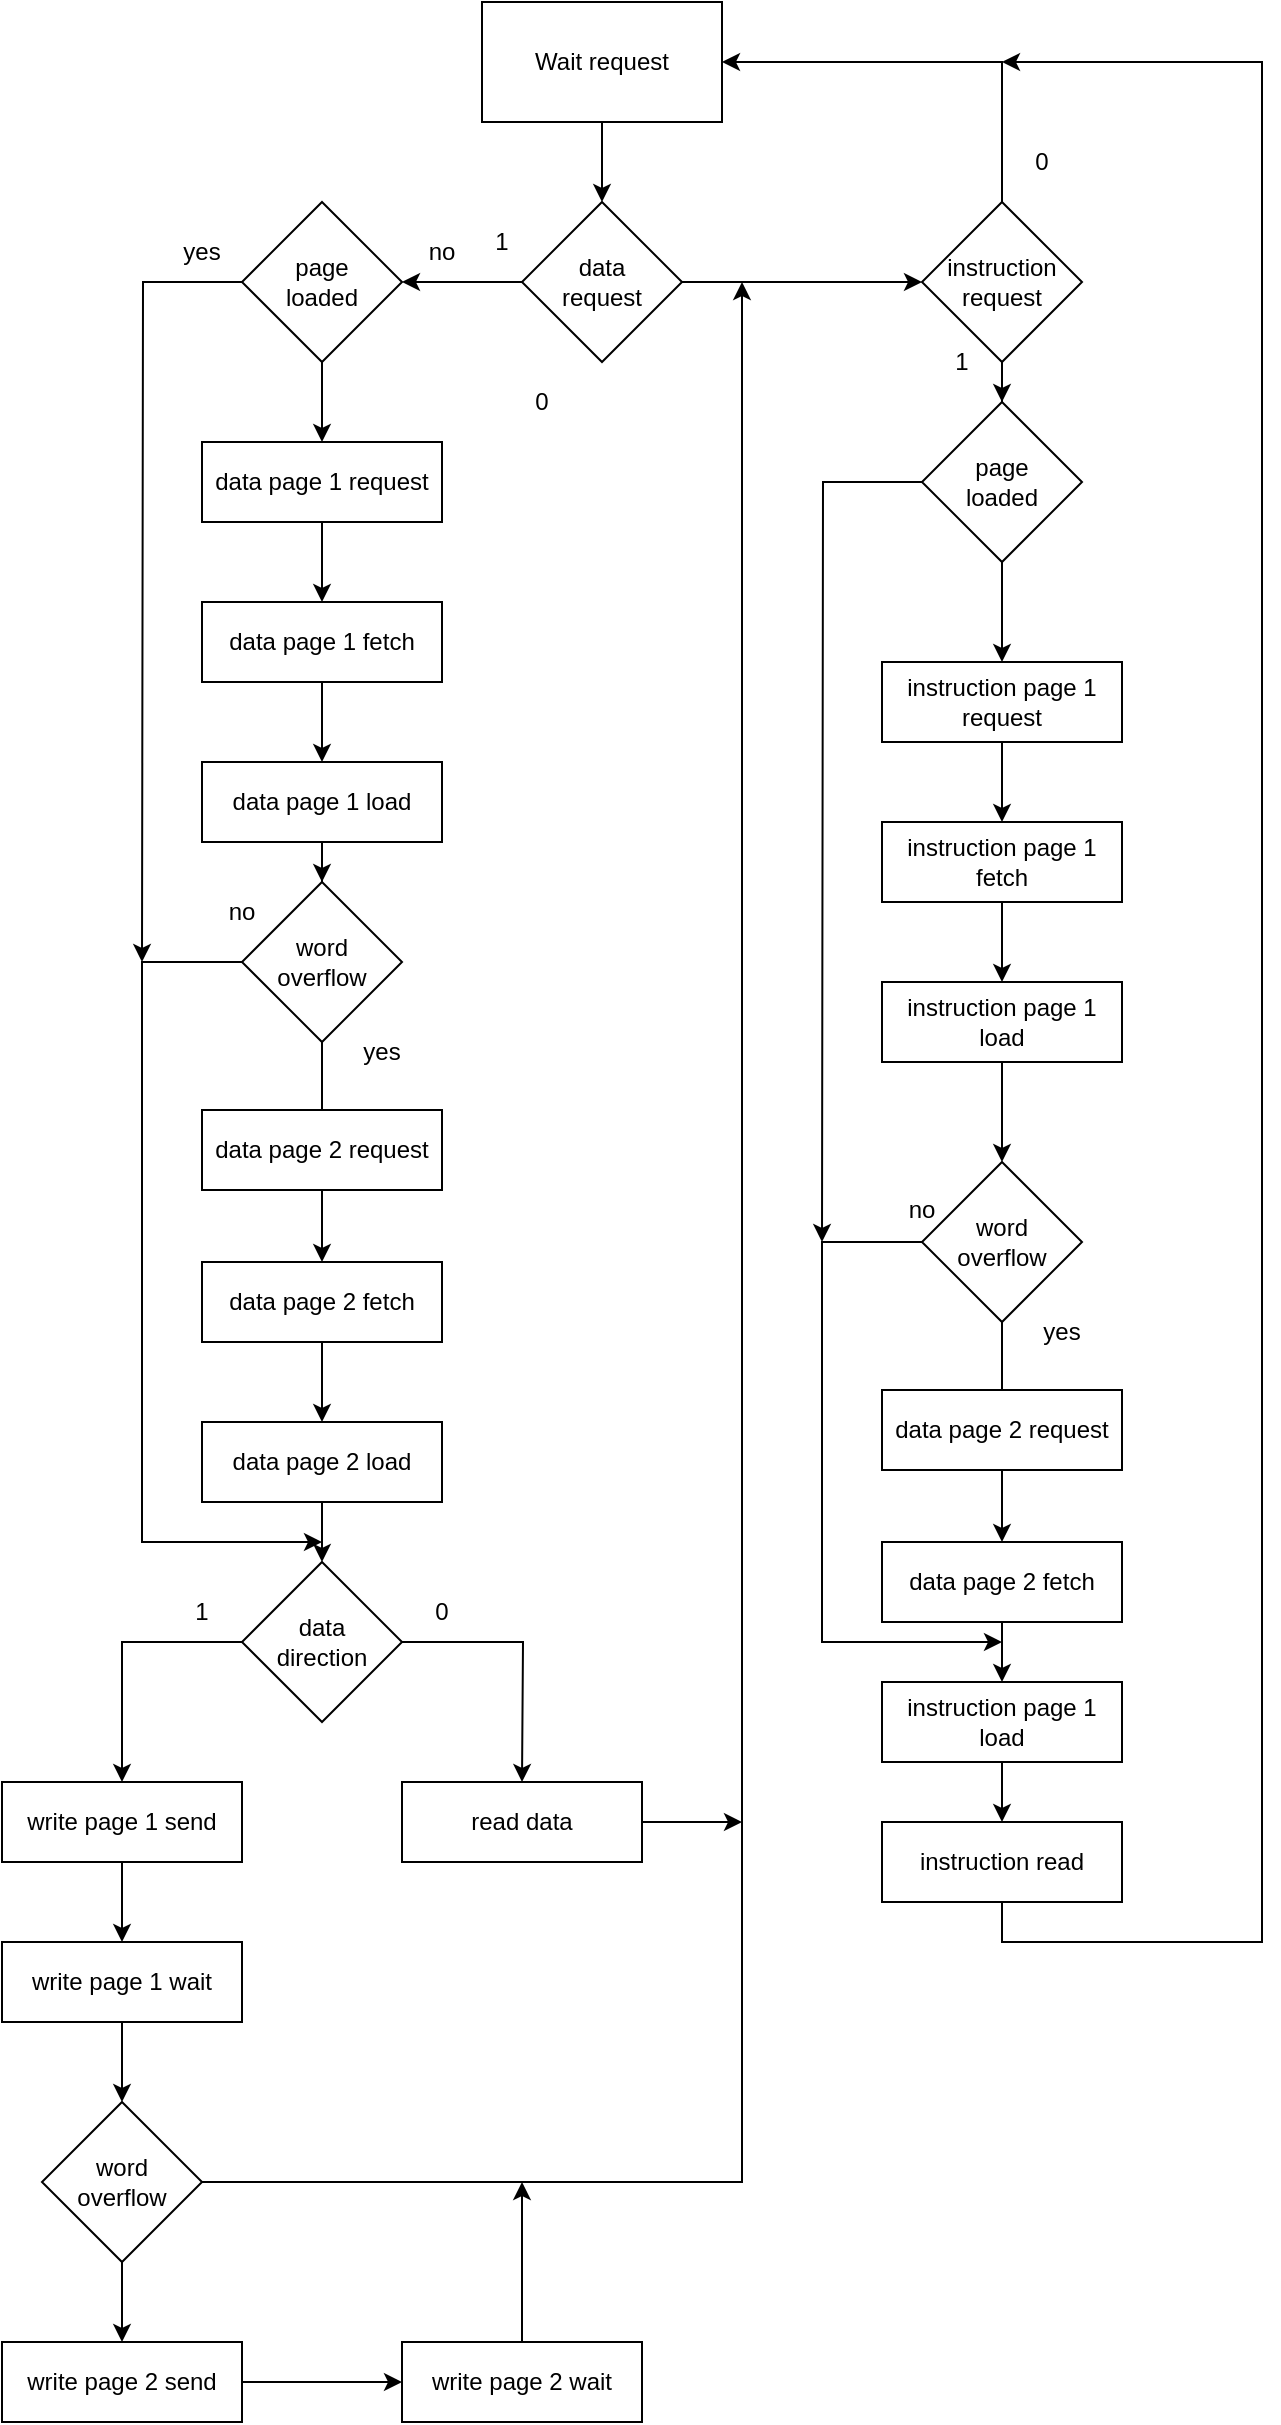 <mxfile version="21.6.1" type="github">
  <diagram name="Pagina-1" id="vHMLkRZ3YX_lc3uv7wbU">
    <mxGraphModel dx="1600" dy="882" grid="1" gridSize="10" guides="1" tooltips="1" connect="1" arrows="1" fold="1" page="1" pageScale="1" pageWidth="827" pageHeight="1169" math="0" shadow="0">
      <root>
        <mxCell id="0" />
        <mxCell id="1" parent="0" />
        <mxCell id="fcbKGA5XvLRlnjNxsgio-3" value="" style="edgeStyle=orthogonalEdgeStyle;rounded=0;orthogonalLoop=1;jettySize=auto;html=1;" parent="1" source="fcbKGA5XvLRlnjNxsgio-1" target="fcbKGA5XvLRlnjNxsgio-2" edge="1">
          <mxGeometry relative="1" as="geometry" />
        </mxCell>
        <mxCell id="fcbKGA5XvLRlnjNxsgio-1" value="Wait request" style="rounded=0;whiteSpace=wrap;html=1;" parent="1" vertex="1">
          <mxGeometry x="350" y="50" width="120" height="60" as="geometry" />
        </mxCell>
        <mxCell id="fcbKGA5XvLRlnjNxsgio-66" style="edgeStyle=orthogonalEdgeStyle;rounded=0;orthogonalLoop=1;jettySize=auto;html=1;" parent="1" source="fcbKGA5XvLRlnjNxsgio-2" edge="1">
          <mxGeometry relative="1" as="geometry">
            <mxPoint x="570" y="190" as="targetPoint" />
            <Array as="points">
              <mxPoint x="500" y="190" />
              <mxPoint x="500" y="190" />
            </Array>
          </mxGeometry>
        </mxCell>
        <mxCell id="MQ085G9uqEY6EdruER8Z-53" style="edgeStyle=orthogonalEdgeStyle;rounded=0;orthogonalLoop=1;jettySize=auto;html=1;entryX=1;entryY=0.5;entryDx=0;entryDy=0;" parent="1" source="fcbKGA5XvLRlnjNxsgio-2" target="MQ085G9uqEY6EdruER8Z-52" edge="1">
          <mxGeometry relative="1" as="geometry" />
        </mxCell>
        <mxCell id="fcbKGA5XvLRlnjNxsgio-2" value="&lt;div&gt;data&lt;/div&gt;&lt;div&gt;request&lt;/div&gt;" style="rhombus;whiteSpace=wrap;html=1;" parent="1" vertex="1">
          <mxGeometry x="370" y="150" width="80" height="80" as="geometry" />
        </mxCell>
        <mxCell id="fcbKGA5XvLRlnjNxsgio-67" style="edgeStyle=orthogonalEdgeStyle;rounded=0;orthogonalLoop=1;jettySize=auto;html=1;" parent="1" source="fcbKGA5XvLRlnjNxsgio-40" target="fcbKGA5XvLRlnjNxsgio-1" edge="1">
          <mxGeometry relative="1" as="geometry">
            <Array as="points">
              <mxPoint x="610" y="80" />
            </Array>
          </mxGeometry>
        </mxCell>
        <mxCell id="MQ085G9uqEY6EdruER8Z-47" value="" style="edgeStyle=orthogonalEdgeStyle;rounded=0;orthogonalLoop=1;jettySize=auto;html=1;exitX=0.5;exitY=1;exitDx=0;exitDy=0;" parent="1" source="MQ085G9uqEY6EdruER8Z-60" target="MQ085G9uqEY6EdruER8Z-34" edge="1">
          <mxGeometry relative="1" as="geometry">
            <mxPoint x="610" y="340.0" as="sourcePoint" />
          </mxGeometry>
        </mxCell>
        <mxCell id="MQ085G9uqEY6EdruER8Z-61" value="" style="edgeStyle=orthogonalEdgeStyle;rounded=0;orthogonalLoop=1;jettySize=auto;html=1;" parent="1" source="fcbKGA5XvLRlnjNxsgio-40" target="MQ085G9uqEY6EdruER8Z-60" edge="1">
          <mxGeometry relative="1" as="geometry" />
        </mxCell>
        <mxCell id="fcbKGA5XvLRlnjNxsgio-40" value="&lt;div&gt;instruction&lt;/div&gt;&lt;div&gt;request&lt;br&gt;&lt;/div&gt;" style="rhombus;whiteSpace=wrap;html=1;" parent="1" vertex="1">
          <mxGeometry x="570" y="150" width="80" height="80" as="geometry" />
        </mxCell>
        <mxCell id="fcbKGA5XvLRlnjNxsgio-68" value="1" style="text;html=1;strokeColor=none;fillColor=none;align=center;verticalAlign=middle;whiteSpace=wrap;rounded=0;" parent="1" vertex="1">
          <mxGeometry x="350" y="160" width="20" height="20" as="geometry" />
        </mxCell>
        <mxCell id="fcbKGA5XvLRlnjNxsgio-69" value="0" style="text;html=1;strokeColor=none;fillColor=none;align=center;verticalAlign=middle;whiteSpace=wrap;rounded=0;" parent="1" vertex="1">
          <mxGeometry x="370" y="240" width="20" height="20" as="geometry" />
        </mxCell>
        <mxCell id="fcbKGA5XvLRlnjNxsgio-72" value="0" style="text;html=1;strokeColor=none;fillColor=none;align=center;verticalAlign=middle;whiteSpace=wrap;rounded=0;" parent="1" vertex="1">
          <mxGeometry x="620" y="120" width="20" height="20" as="geometry" />
        </mxCell>
        <mxCell id="fcbKGA5XvLRlnjNxsgio-73" value="1" style="text;html=1;strokeColor=none;fillColor=none;align=center;verticalAlign=middle;whiteSpace=wrap;rounded=0;" parent="1" vertex="1">
          <mxGeometry x="580" y="220" width="20" height="20" as="geometry" />
        </mxCell>
        <mxCell id="MQ085G9uqEY6EdruER8Z-4" value="" style="edgeStyle=orthogonalEdgeStyle;rounded=0;orthogonalLoop=1;jettySize=auto;html=1;" parent="1" source="MQ085G9uqEY6EdruER8Z-1" target="MQ085G9uqEY6EdruER8Z-3" edge="1">
          <mxGeometry relative="1" as="geometry" />
        </mxCell>
        <mxCell id="MQ085G9uqEY6EdruER8Z-1" value="data page 1 request" style="rounded=0;whiteSpace=wrap;html=1;" parent="1" vertex="1">
          <mxGeometry x="210" y="270" width="120" height="40" as="geometry" />
        </mxCell>
        <mxCell id="S6KsmDfGgZBPirWC6PGy-2" value="" style="edgeStyle=orthogonalEdgeStyle;rounded=0;orthogonalLoop=1;jettySize=auto;html=1;" edge="1" parent="1" source="MQ085G9uqEY6EdruER8Z-3" target="S6KsmDfGgZBPirWC6PGy-1">
          <mxGeometry relative="1" as="geometry" />
        </mxCell>
        <mxCell id="MQ085G9uqEY6EdruER8Z-3" value="data page 1 fetch" style="rounded=0;whiteSpace=wrap;html=1;" parent="1" vertex="1">
          <mxGeometry x="210" y="350" width="120" height="40" as="geometry" />
        </mxCell>
        <mxCell id="MQ085G9uqEY6EdruER8Z-9" value="" style="edgeStyle=orthogonalEdgeStyle;rounded=0;orthogonalLoop=1;jettySize=auto;html=1;" parent="1" source="MQ085G9uqEY6EdruER8Z-5" target="MQ085G9uqEY6EdruER8Z-7" edge="1">
          <mxGeometry relative="1" as="geometry" />
        </mxCell>
        <mxCell id="MQ085G9uqEY6EdruER8Z-19" style="edgeStyle=orthogonalEdgeStyle;rounded=0;orthogonalLoop=1;jettySize=auto;html=1;" parent="1" source="MQ085G9uqEY6EdruER8Z-5" edge="1">
          <mxGeometry relative="1" as="geometry">
            <mxPoint x="270" y="820" as="targetPoint" />
            <Array as="points">
              <mxPoint x="180" y="530" />
              <mxPoint x="180" y="820" />
            </Array>
          </mxGeometry>
        </mxCell>
        <mxCell id="MQ085G9uqEY6EdruER8Z-5" value="&lt;div&gt;word&lt;/div&gt;&lt;div&gt;overflow&lt;br&gt;&lt;/div&gt;" style="rhombus;whiteSpace=wrap;html=1;" parent="1" vertex="1">
          <mxGeometry x="230" y="490" width="80" height="80" as="geometry" />
        </mxCell>
        <mxCell id="MQ085G9uqEY6EdruER8Z-6" value="data page 2 request" style="rounded=0;whiteSpace=wrap;html=1;" parent="1" vertex="1">
          <mxGeometry x="210" y="604" width="120" height="40" as="geometry" />
        </mxCell>
        <mxCell id="S6KsmDfGgZBPirWC6PGy-6" value="" style="edgeStyle=orthogonalEdgeStyle;rounded=0;orthogonalLoop=1;jettySize=auto;html=1;" edge="1" parent="1" source="MQ085G9uqEY6EdruER8Z-7" target="S6KsmDfGgZBPirWC6PGy-5">
          <mxGeometry relative="1" as="geometry" />
        </mxCell>
        <mxCell id="MQ085G9uqEY6EdruER8Z-7" value="data page 2 fetch" style="rounded=0;whiteSpace=wrap;html=1;" parent="1" vertex="1">
          <mxGeometry x="210" y="680" width="120" height="40" as="geometry" />
        </mxCell>
        <mxCell id="MQ085G9uqEY6EdruER8Z-13" style="edgeStyle=orthogonalEdgeStyle;rounded=0;orthogonalLoop=1;jettySize=auto;html=1;" parent="1" source="MQ085G9uqEY6EdruER8Z-10" edge="1">
          <mxGeometry relative="1" as="geometry">
            <mxPoint x="370" y="940" as="targetPoint" />
          </mxGeometry>
        </mxCell>
        <mxCell id="MQ085G9uqEY6EdruER8Z-15" style="edgeStyle=orthogonalEdgeStyle;rounded=0;orthogonalLoop=1;jettySize=auto;html=1;entryX=0.5;entryY=0;entryDx=0;entryDy=0;entryPerimeter=0;" parent="1" source="MQ085G9uqEY6EdruER8Z-10" target="MQ085G9uqEY6EdruER8Z-11" edge="1">
          <mxGeometry relative="1" as="geometry">
            <mxPoint x="170" y="930" as="targetPoint" />
            <Array as="points">
              <mxPoint x="170" y="870" />
            </Array>
          </mxGeometry>
        </mxCell>
        <mxCell id="MQ085G9uqEY6EdruER8Z-10" value="&lt;div&gt;data &lt;br&gt;&lt;/div&gt;&lt;div&gt;direction&lt;br&gt;&lt;/div&gt;" style="rhombus;whiteSpace=wrap;html=1;" parent="1" vertex="1">
          <mxGeometry x="230" y="830" width="80" height="80" as="geometry" />
        </mxCell>
        <mxCell id="MQ085G9uqEY6EdruER8Z-28" value="" style="edgeStyle=orthogonalEdgeStyle;rounded=0;orthogonalLoop=1;jettySize=auto;html=1;" parent="1" source="MQ085G9uqEY6EdruER8Z-11" target="MQ085G9uqEY6EdruER8Z-23" edge="1">
          <mxGeometry relative="1" as="geometry" />
        </mxCell>
        <mxCell id="MQ085G9uqEY6EdruER8Z-11" value="write page 1 send" style="rounded=0;whiteSpace=wrap;html=1;" parent="1" vertex="1">
          <mxGeometry x="110" y="940" width="120" height="40" as="geometry" />
        </mxCell>
        <mxCell id="MQ085G9uqEY6EdruER8Z-31" value="" style="edgeStyle=orthogonalEdgeStyle;rounded=0;orthogonalLoop=1;jettySize=auto;html=1;" parent="1" source="MQ085G9uqEY6EdruER8Z-12" edge="1">
          <mxGeometry relative="1" as="geometry">
            <mxPoint x="480" y="960" as="targetPoint" />
          </mxGeometry>
        </mxCell>
        <mxCell id="MQ085G9uqEY6EdruER8Z-12" value="read data" style="rounded=0;whiteSpace=wrap;html=1;" parent="1" vertex="1">
          <mxGeometry x="310" y="940" width="120" height="40" as="geometry" />
        </mxCell>
        <mxCell id="MQ085G9uqEY6EdruER8Z-17" value="yes" style="text;html=1;strokeColor=none;fillColor=none;align=center;verticalAlign=middle;whiteSpace=wrap;rounded=0;" parent="1" vertex="1">
          <mxGeometry x="270" y="560" width="60" height="30" as="geometry" />
        </mxCell>
        <mxCell id="MQ085G9uqEY6EdruER8Z-18" value="no" style="text;html=1;strokeColor=none;fillColor=none;align=center;verticalAlign=middle;whiteSpace=wrap;rounded=0;" parent="1" vertex="1">
          <mxGeometry x="200" y="490" width="60" height="30" as="geometry" />
        </mxCell>
        <mxCell id="MQ085G9uqEY6EdruER8Z-20" value="1" style="text;html=1;strokeColor=none;fillColor=none;align=center;verticalAlign=middle;whiteSpace=wrap;rounded=0;" parent="1" vertex="1">
          <mxGeometry x="180" y="840" width="60" height="30" as="geometry" />
        </mxCell>
        <mxCell id="MQ085G9uqEY6EdruER8Z-21" value="0" style="text;html=1;strokeColor=none;fillColor=none;align=center;verticalAlign=middle;whiteSpace=wrap;rounded=0;" parent="1" vertex="1">
          <mxGeometry x="300" y="840" width="60" height="30" as="geometry" />
        </mxCell>
        <mxCell id="MQ085G9uqEY6EdruER8Z-29" value="" style="edgeStyle=orthogonalEdgeStyle;rounded=0;orthogonalLoop=1;jettySize=auto;html=1;" parent="1" source="MQ085G9uqEY6EdruER8Z-23" target="MQ085G9uqEY6EdruER8Z-24" edge="1">
          <mxGeometry relative="1" as="geometry" />
        </mxCell>
        <mxCell id="MQ085G9uqEY6EdruER8Z-23" value="write page 1 wait" style="rounded=0;whiteSpace=wrap;html=1;" parent="1" vertex="1">
          <mxGeometry x="110" y="1020" width="120" height="40" as="geometry" />
        </mxCell>
        <mxCell id="MQ085G9uqEY6EdruER8Z-27" value="" style="edgeStyle=orthogonalEdgeStyle;rounded=0;orthogonalLoop=1;jettySize=auto;html=1;" parent="1" source="MQ085G9uqEY6EdruER8Z-24" target="MQ085G9uqEY6EdruER8Z-25" edge="1">
          <mxGeometry relative="1" as="geometry" />
        </mxCell>
        <mxCell id="MQ085G9uqEY6EdruER8Z-30" style="edgeStyle=orthogonalEdgeStyle;rounded=0;orthogonalLoop=1;jettySize=auto;html=1;" parent="1" source="MQ085G9uqEY6EdruER8Z-24" edge="1">
          <mxGeometry relative="1" as="geometry">
            <mxPoint x="480" y="190" as="targetPoint" />
            <Array as="points">
              <mxPoint x="480" y="1140" />
            </Array>
          </mxGeometry>
        </mxCell>
        <mxCell id="MQ085G9uqEY6EdruER8Z-24" value="&lt;div&gt;word &lt;br&gt;&lt;/div&gt;&lt;div&gt;overflow&lt;br&gt;&lt;/div&gt;" style="rhombus;whiteSpace=wrap;html=1;" parent="1" vertex="1">
          <mxGeometry x="130" y="1100" width="80" height="80" as="geometry" />
        </mxCell>
        <mxCell id="MQ085G9uqEY6EdruER8Z-50" value="" style="edgeStyle=orthogonalEdgeStyle;rounded=0;orthogonalLoop=1;jettySize=auto;html=1;" parent="1" source="MQ085G9uqEY6EdruER8Z-25" target="MQ085G9uqEY6EdruER8Z-26" edge="1">
          <mxGeometry relative="1" as="geometry" />
        </mxCell>
        <mxCell id="MQ085G9uqEY6EdruER8Z-25" value="write page 2 send" style="rounded=0;whiteSpace=wrap;html=1;" parent="1" vertex="1">
          <mxGeometry x="110" y="1220" width="120" height="40" as="geometry" />
        </mxCell>
        <mxCell id="MQ085G9uqEY6EdruER8Z-51" style="edgeStyle=orthogonalEdgeStyle;rounded=0;orthogonalLoop=1;jettySize=auto;html=1;" parent="1" source="MQ085G9uqEY6EdruER8Z-26" edge="1">
          <mxGeometry relative="1" as="geometry">
            <mxPoint x="370" y="1140" as="targetPoint" />
          </mxGeometry>
        </mxCell>
        <mxCell id="MQ085G9uqEY6EdruER8Z-26" value="write page 2 wait" style="rounded=0;whiteSpace=wrap;html=1;" parent="1" vertex="1">
          <mxGeometry x="310" y="1220" width="120" height="40" as="geometry" />
        </mxCell>
        <mxCell id="MQ085G9uqEY6EdruER8Z-33" value="" style="edgeStyle=orthogonalEdgeStyle;rounded=0;orthogonalLoop=1;jettySize=auto;html=1;" parent="1" source="MQ085G9uqEY6EdruER8Z-34" target="MQ085G9uqEY6EdruER8Z-36" edge="1">
          <mxGeometry relative="1" as="geometry" />
        </mxCell>
        <mxCell id="MQ085G9uqEY6EdruER8Z-34" value="instruction page 1 request" style="rounded=0;whiteSpace=wrap;html=1;" parent="1" vertex="1">
          <mxGeometry x="550" y="380" width="120" height="40" as="geometry" />
        </mxCell>
        <mxCell id="S6KsmDfGgZBPirWC6PGy-10" value="" style="edgeStyle=orthogonalEdgeStyle;rounded=0;orthogonalLoop=1;jettySize=auto;html=1;" edge="1" parent="1" source="MQ085G9uqEY6EdruER8Z-36" target="S6KsmDfGgZBPirWC6PGy-8">
          <mxGeometry relative="1" as="geometry" />
        </mxCell>
        <mxCell id="MQ085G9uqEY6EdruER8Z-36" value="instruction page 1 fetch" style="rounded=0;whiteSpace=wrap;html=1;" parent="1" vertex="1">
          <mxGeometry x="550" y="460" width="120" height="40" as="geometry" />
        </mxCell>
        <mxCell id="MQ085G9uqEY6EdruER8Z-37" value="" style="edgeStyle=orthogonalEdgeStyle;rounded=0;orthogonalLoop=1;jettySize=auto;html=1;" parent="1" source="MQ085G9uqEY6EdruER8Z-39" target="MQ085G9uqEY6EdruER8Z-42" edge="1">
          <mxGeometry relative="1" as="geometry" />
        </mxCell>
        <mxCell id="MQ085G9uqEY6EdruER8Z-38" style="edgeStyle=orthogonalEdgeStyle;rounded=0;orthogonalLoop=1;jettySize=auto;html=1;" parent="1" source="MQ085G9uqEY6EdruER8Z-39" edge="1">
          <mxGeometry relative="1" as="geometry">
            <mxPoint x="610" y="870" as="targetPoint" />
            <Array as="points">
              <mxPoint x="520" y="670" />
              <mxPoint x="520" y="870" />
            </Array>
          </mxGeometry>
        </mxCell>
        <mxCell id="MQ085G9uqEY6EdruER8Z-39" value="&lt;div&gt;word&lt;/div&gt;&lt;div&gt;overflow&lt;br&gt;&lt;/div&gt;" style="rhombus;whiteSpace=wrap;html=1;" parent="1" vertex="1">
          <mxGeometry x="570" y="630" width="80" height="80" as="geometry" />
        </mxCell>
        <mxCell id="MQ085G9uqEY6EdruER8Z-40" value="data page 2 request" style="rounded=0;whiteSpace=wrap;html=1;" parent="1" vertex="1">
          <mxGeometry x="550" y="744" width="120" height="40" as="geometry" />
        </mxCell>
        <mxCell id="S6KsmDfGgZBPirWC6PGy-14" value="" style="edgeStyle=orthogonalEdgeStyle;rounded=0;orthogonalLoop=1;jettySize=auto;html=1;" edge="1" parent="1" source="MQ085G9uqEY6EdruER8Z-42" target="S6KsmDfGgZBPirWC6PGy-12">
          <mxGeometry relative="1" as="geometry" />
        </mxCell>
        <mxCell id="MQ085G9uqEY6EdruER8Z-42" value="data page 2 fetch" style="rounded=0;whiteSpace=wrap;html=1;" parent="1" vertex="1">
          <mxGeometry x="550" y="820" width="120" height="40" as="geometry" />
        </mxCell>
        <mxCell id="MQ085G9uqEY6EdruER8Z-43" value="yes" style="text;html=1;strokeColor=none;fillColor=none;align=center;verticalAlign=middle;whiteSpace=wrap;rounded=0;" parent="1" vertex="1">
          <mxGeometry x="610" y="700" width="60" height="30" as="geometry" />
        </mxCell>
        <mxCell id="MQ085G9uqEY6EdruER8Z-44" value="no" style="text;html=1;strokeColor=none;fillColor=none;align=center;verticalAlign=middle;whiteSpace=wrap;rounded=0;" parent="1" vertex="1">
          <mxGeometry x="540" y="639" width="60" height="30" as="geometry" />
        </mxCell>
        <mxCell id="MQ085G9uqEY6EdruER8Z-49" style="edgeStyle=orthogonalEdgeStyle;rounded=0;orthogonalLoop=1;jettySize=auto;html=1;" parent="1" source="MQ085G9uqEY6EdruER8Z-48" edge="1">
          <mxGeometry relative="1" as="geometry">
            <mxPoint x="610" y="80" as="targetPoint" />
            <Array as="points">
              <mxPoint x="610" y="1020" />
              <mxPoint x="740" y="1020" />
              <mxPoint x="740" y="80" />
            </Array>
          </mxGeometry>
        </mxCell>
        <mxCell id="MQ085G9uqEY6EdruER8Z-48" value="instruction read" style="rounded=0;whiteSpace=wrap;html=1;" parent="1" vertex="1">
          <mxGeometry x="550" y="960" width="120" height="40" as="geometry" />
        </mxCell>
        <mxCell id="MQ085G9uqEY6EdruER8Z-54" value="" style="edgeStyle=orthogonalEdgeStyle;rounded=0;orthogonalLoop=1;jettySize=auto;html=1;" parent="1" source="MQ085G9uqEY6EdruER8Z-52" target="MQ085G9uqEY6EdruER8Z-1" edge="1">
          <mxGeometry relative="1" as="geometry" />
        </mxCell>
        <mxCell id="MQ085G9uqEY6EdruER8Z-55" style="edgeStyle=orthogonalEdgeStyle;rounded=0;orthogonalLoop=1;jettySize=auto;html=1;" parent="1" source="MQ085G9uqEY6EdruER8Z-52" edge="1">
          <mxGeometry relative="1" as="geometry">
            <mxPoint x="180" y="530" as="targetPoint" />
          </mxGeometry>
        </mxCell>
        <mxCell id="MQ085G9uqEY6EdruER8Z-52" value="&lt;div&gt;page&lt;/div&gt;&lt;div&gt;loaded&lt;br&gt;&lt;/div&gt;" style="rhombus;whiteSpace=wrap;html=1;" parent="1" vertex="1">
          <mxGeometry x="230" y="150" width="80" height="80" as="geometry" />
        </mxCell>
        <mxCell id="MQ085G9uqEY6EdruER8Z-57" value="yes" style="text;html=1;strokeColor=none;fillColor=none;align=center;verticalAlign=middle;whiteSpace=wrap;rounded=0;" parent="1" vertex="1">
          <mxGeometry x="180" y="160" width="60" height="30" as="geometry" />
        </mxCell>
        <mxCell id="MQ085G9uqEY6EdruER8Z-58" value="no" style="text;html=1;strokeColor=none;fillColor=none;align=center;verticalAlign=middle;whiteSpace=wrap;rounded=0;" parent="1" vertex="1">
          <mxGeometry x="300" y="160" width="60" height="30" as="geometry" />
        </mxCell>
        <mxCell id="MQ085G9uqEY6EdruER8Z-63" style="edgeStyle=orthogonalEdgeStyle;rounded=0;orthogonalLoop=1;jettySize=auto;html=1;" parent="1" source="MQ085G9uqEY6EdruER8Z-60" edge="1">
          <mxGeometry relative="1" as="geometry">
            <mxPoint x="520" y="670" as="targetPoint" />
          </mxGeometry>
        </mxCell>
        <mxCell id="MQ085G9uqEY6EdruER8Z-60" value="&lt;div&gt;page&lt;/div&gt;&lt;div&gt;loaded&lt;br&gt;&lt;/div&gt;" style="rhombus;whiteSpace=wrap;html=1;" parent="1" vertex="1">
          <mxGeometry x="570" y="250" width="80" height="80" as="geometry" />
        </mxCell>
        <mxCell id="S6KsmDfGgZBPirWC6PGy-4" style="edgeStyle=orthogonalEdgeStyle;rounded=0;orthogonalLoop=1;jettySize=auto;html=1;" edge="1" parent="1" source="S6KsmDfGgZBPirWC6PGy-1" target="MQ085G9uqEY6EdruER8Z-5">
          <mxGeometry relative="1" as="geometry" />
        </mxCell>
        <mxCell id="S6KsmDfGgZBPirWC6PGy-1" value="data page 1 load" style="rounded=0;whiteSpace=wrap;html=1;" vertex="1" parent="1">
          <mxGeometry x="210" y="430" width="120" height="40" as="geometry" />
        </mxCell>
        <mxCell id="S6KsmDfGgZBPirWC6PGy-7" style="edgeStyle=orthogonalEdgeStyle;rounded=0;orthogonalLoop=1;jettySize=auto;html=1;entryX=0.5;entryY=0;entryDx=0;entryDy=0;" edge="1" parent="1" source="S6KsmDfGgZBPirWC6PGy-5" target="MQ085G9uqEY6EdruER8Z-10">
          <mxGeometry relative="1" as="geometry" />
        </mxCell>
        <mxCell id="S6KsmDfGgZBPirWC6PGy-5" value="data page 2 load" style="rounded=0;whiteSpace=wrap;html=1;" vertex="1" parent="1">
          <mxGeometry x="210" y="760" width="120" height="40" as="geometry" />
        </mxCell>
        <mxCell id="S6KsmDfGgZBPirWC6PGy-11" style="edgeStyle=orthogonalEdgeStyle;rounded=0;orthogonalLoop=1;jettySize=auto;html=1;entryX=0.5;entryY=0;entryDx=0;entryDy=0;" edge="1" parent="1" source="S6KsmDfGgZBPirWC6PGy-8" target="MQ085G9uqEY6EdruER8Z-39">
          <mxGeometry relative="1" as="geometry" />
        </mxCell>
        <mxCell id="S6KsmDfGgZBPirWC6PGy-8" value="&lt;div&gt;instruction page 1 &lt;br&gt;&lt;/div&gt;&lt;div&gt;load&lt;br&gt;&lt;/div&gt;" style="rounded=0;whiteSpace=wrap;html=1;" vertex="1" parent="1">
          <mxGeometry x="550" y="540" width="120" height="40" as="geometry" />
        </mxCell>
        <mxCell id="S6KsmDfGgZBPirWC6PGy-13" value="" style="edgeStyle=orthogonalEdgeStyle;rounded=0;orthogonalLoop=1;jettySize=auto;html=1;" edge="1" parent="1" source="S6KsmDfGgZBPirWC6PGy-12" target="MQ085G9uqEY6EdruER8Z-48">
          <mxGeometry relative="1" as="geometry" />
        </mxCell>
        <mxCell id="S6KsmDfGgZBPirWC6PGy-12" value="&lt;div&gt;instruction page 1 &lt;br&gt;&lt;/div&gt;&lt;div&gt;load&lt;br&gt;&lt;/div&gt;" style="rounded=0;whiteSpace=wrap;html=1;" vertex="1" parent="1">
          <mxGeometry x="550" y="890" width="120" height="40" as="geometry" />
        </mxCell>
      </root>
    </mxGraphModel>
  </diagram>
</mxfile>
